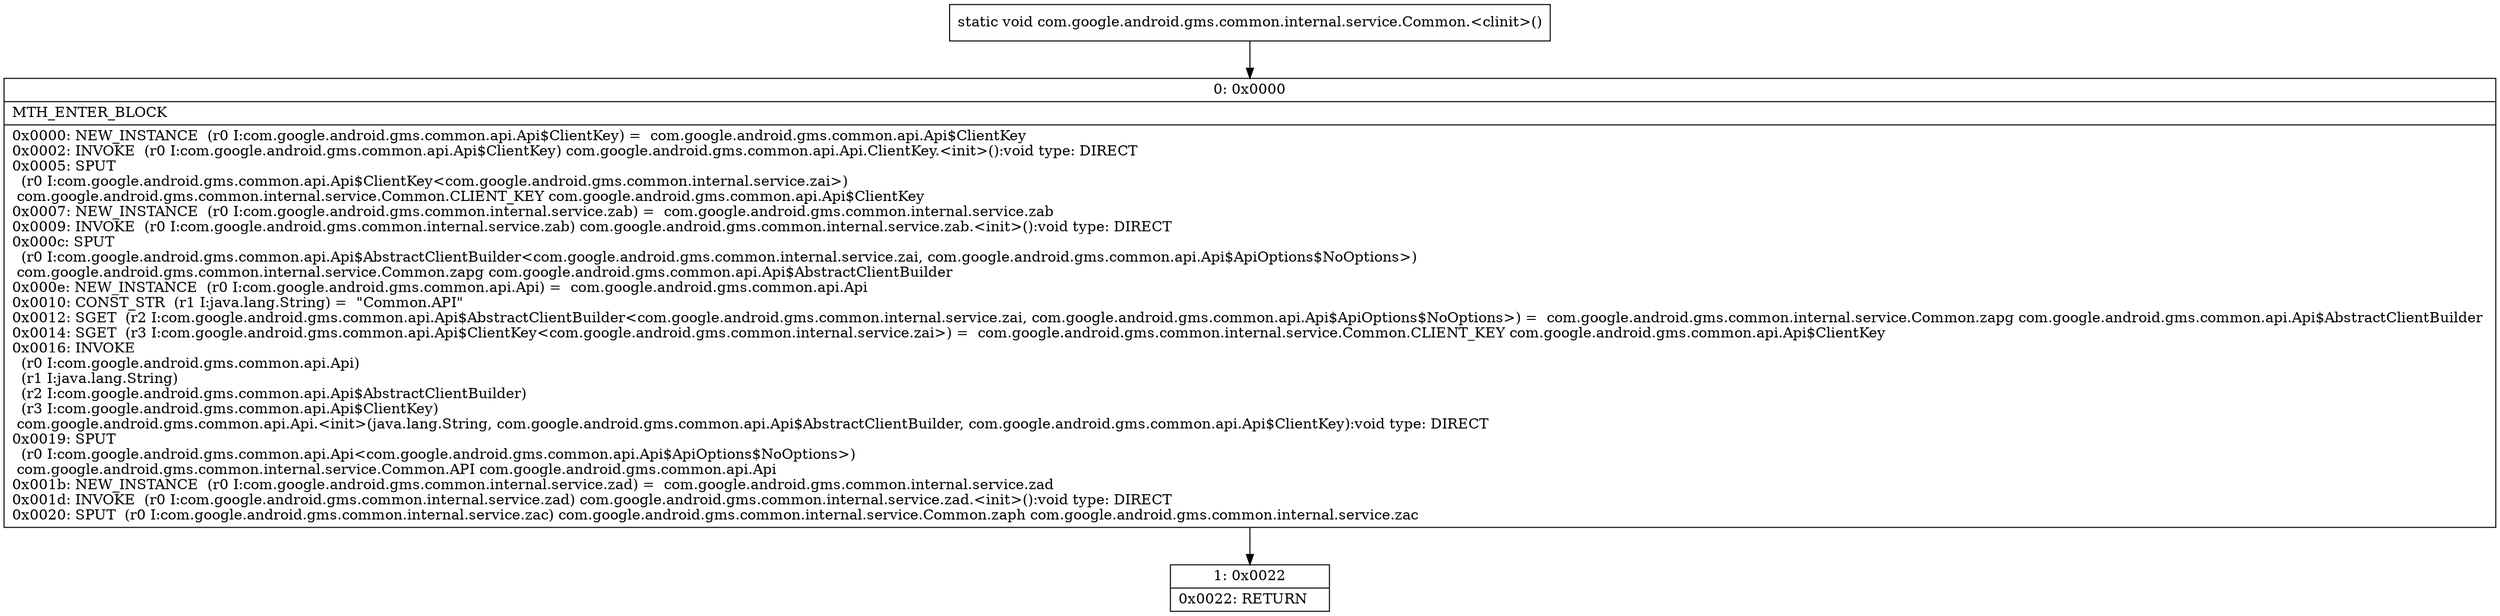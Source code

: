 digraph "CFG forcom.google.android.gms.common.internal.service.Common.\<clinit\>()V" {
Node_0 [shape=record,label="{0\:\ 0x0000|MTH_ENTER_BLOCK\l|0x0000: NEW_INSTANCE  (r0 I:com.google.android.gms.common.api.Api$ClientKey) =  com.google.android.gms.common.api.Api$ClientKey \l0x0002: INVOKE  (r0 I:com.google.android.gms.common.api.Api$ClientKey) com.google.android.gms.common.api.Api.ClientKey.\<init\>():void type: DIRECT \l0x0005: SPUT  \l  (r0 I:com.google.android.gms.common.api.Api$ClientKey\<com.google.android.gms.common.internal.service.zai\>)\l com.google.android.gms.common.internal.service.Common.CLIENT_KEY com.google.android.gms.common.api.Api$ClientKey \l0x0007: NEW_INSTANCE  (r0 I:com.google.android.gms.common.internal.service.zab) =  com.google.android.gms.common.internal.service.zab \l0x0009: INVOKE  (r0 I:com.google.android.gms.common.internal.service.zab) com.google.android.gms.common.internal.service.zab.\<init\>():void type: DIRECT \l0x000c: SPUT  \l  (r0 I:com.google.android.gms.common.api.Api$AbstractClientBuilder\<com.google.android.gms.common.internal.service.zai, com.google.android.gms.common.api.Api$ApiOptions$NoOptions\>)\l com.google.android.gms.common.internal.service.Common.zapg com.google.android.gms.common.api.Api$AbstractClientBuilder \l0x000e: NEW_INSTANCE  (r0 I:com.google.android.gms.common.api.Api) =  com.google.android.gms.common.api.Api \l0x0010: CONST_STR  (r1 I:java.lang.String) =  \"Common.API\" \l0x0012: SGET  (r2 I:com.google.android.gms.common.api.Api$AbstractClientBuilder\<com.google.android.gms.common.internal.service.zai, com.google.android.gms.common.api.Api$ApiOptions$NoOptions\>) =  com.google.android.gms.common.internal.service.Common.zapg com.google.android.gms.common.api.Api$AbstractClientBuilder \l0x0014: SGET  (r3 I:com.google.android.gms.common.api.Api$ClientKey\<com.google.android.gms.common.internal.service.zai\>) =  com.google.android.gms.common.internal.service.Common.CLIENT_KEY com.google.android.gms.common.api.Api$ClientKey \l0x0016: INVOKE  \l  (r0 I:com.google.android.gms.common.api.Api)\l  (r1 I:java.lang.String)\l  (r2 I:com.google.android.gms.common.api.Api$AbstractClientBuilder)\l  (r3 I:com.google.android.gms.common.api.Api$ClientKey)\l com.google.android.gms.common.api.Api.\<init\>(java.lang.String, com.google.android.gms.common.api.Api$AbstractClientBuilder, com.google.android.gms.common.api.Api$ClientKey):void type: DIRECT \l0x0019: SPUT  \l  (r0 I:com.google.android.gms.common.api.Api\<com.google.android.gms.common.api.Api$ApiOptions$NoOptions\>)\l com.google.android.gms.common.internal.service.Common.API com.google.android.gms.common.api.Api \l0x001b: NEW_INSTANCE  (r0 I:com.google.android.gms.common.internal.service.zad) =  com.google.android.gms.common.internal.service.zad \l0x001d: INVOKE  (r0 I:com.google.android.gms.common.internal.service.zad) com.google.android.gms.common.internal.service.zad.\<init\>():void type: DIRECT \l0x0020: SPUT  (r0 I:com.google.android.gms.common.internal.service.zac) com.google.android.gms.common.internal.service.Common.zaph com.google.android.gms.common.internal.service.zac \l}"];
Node_1 [shape=record,label="{1\:\ 0x0022|0x0022: RETURN   \l}"];
MethodNode[shape=record,label="{static void com.google.android.gms.common.internal.service.Common.\<clinit\>() }"];
MethodNode -> Node_0;
Node_0 -> Node_1;
}

